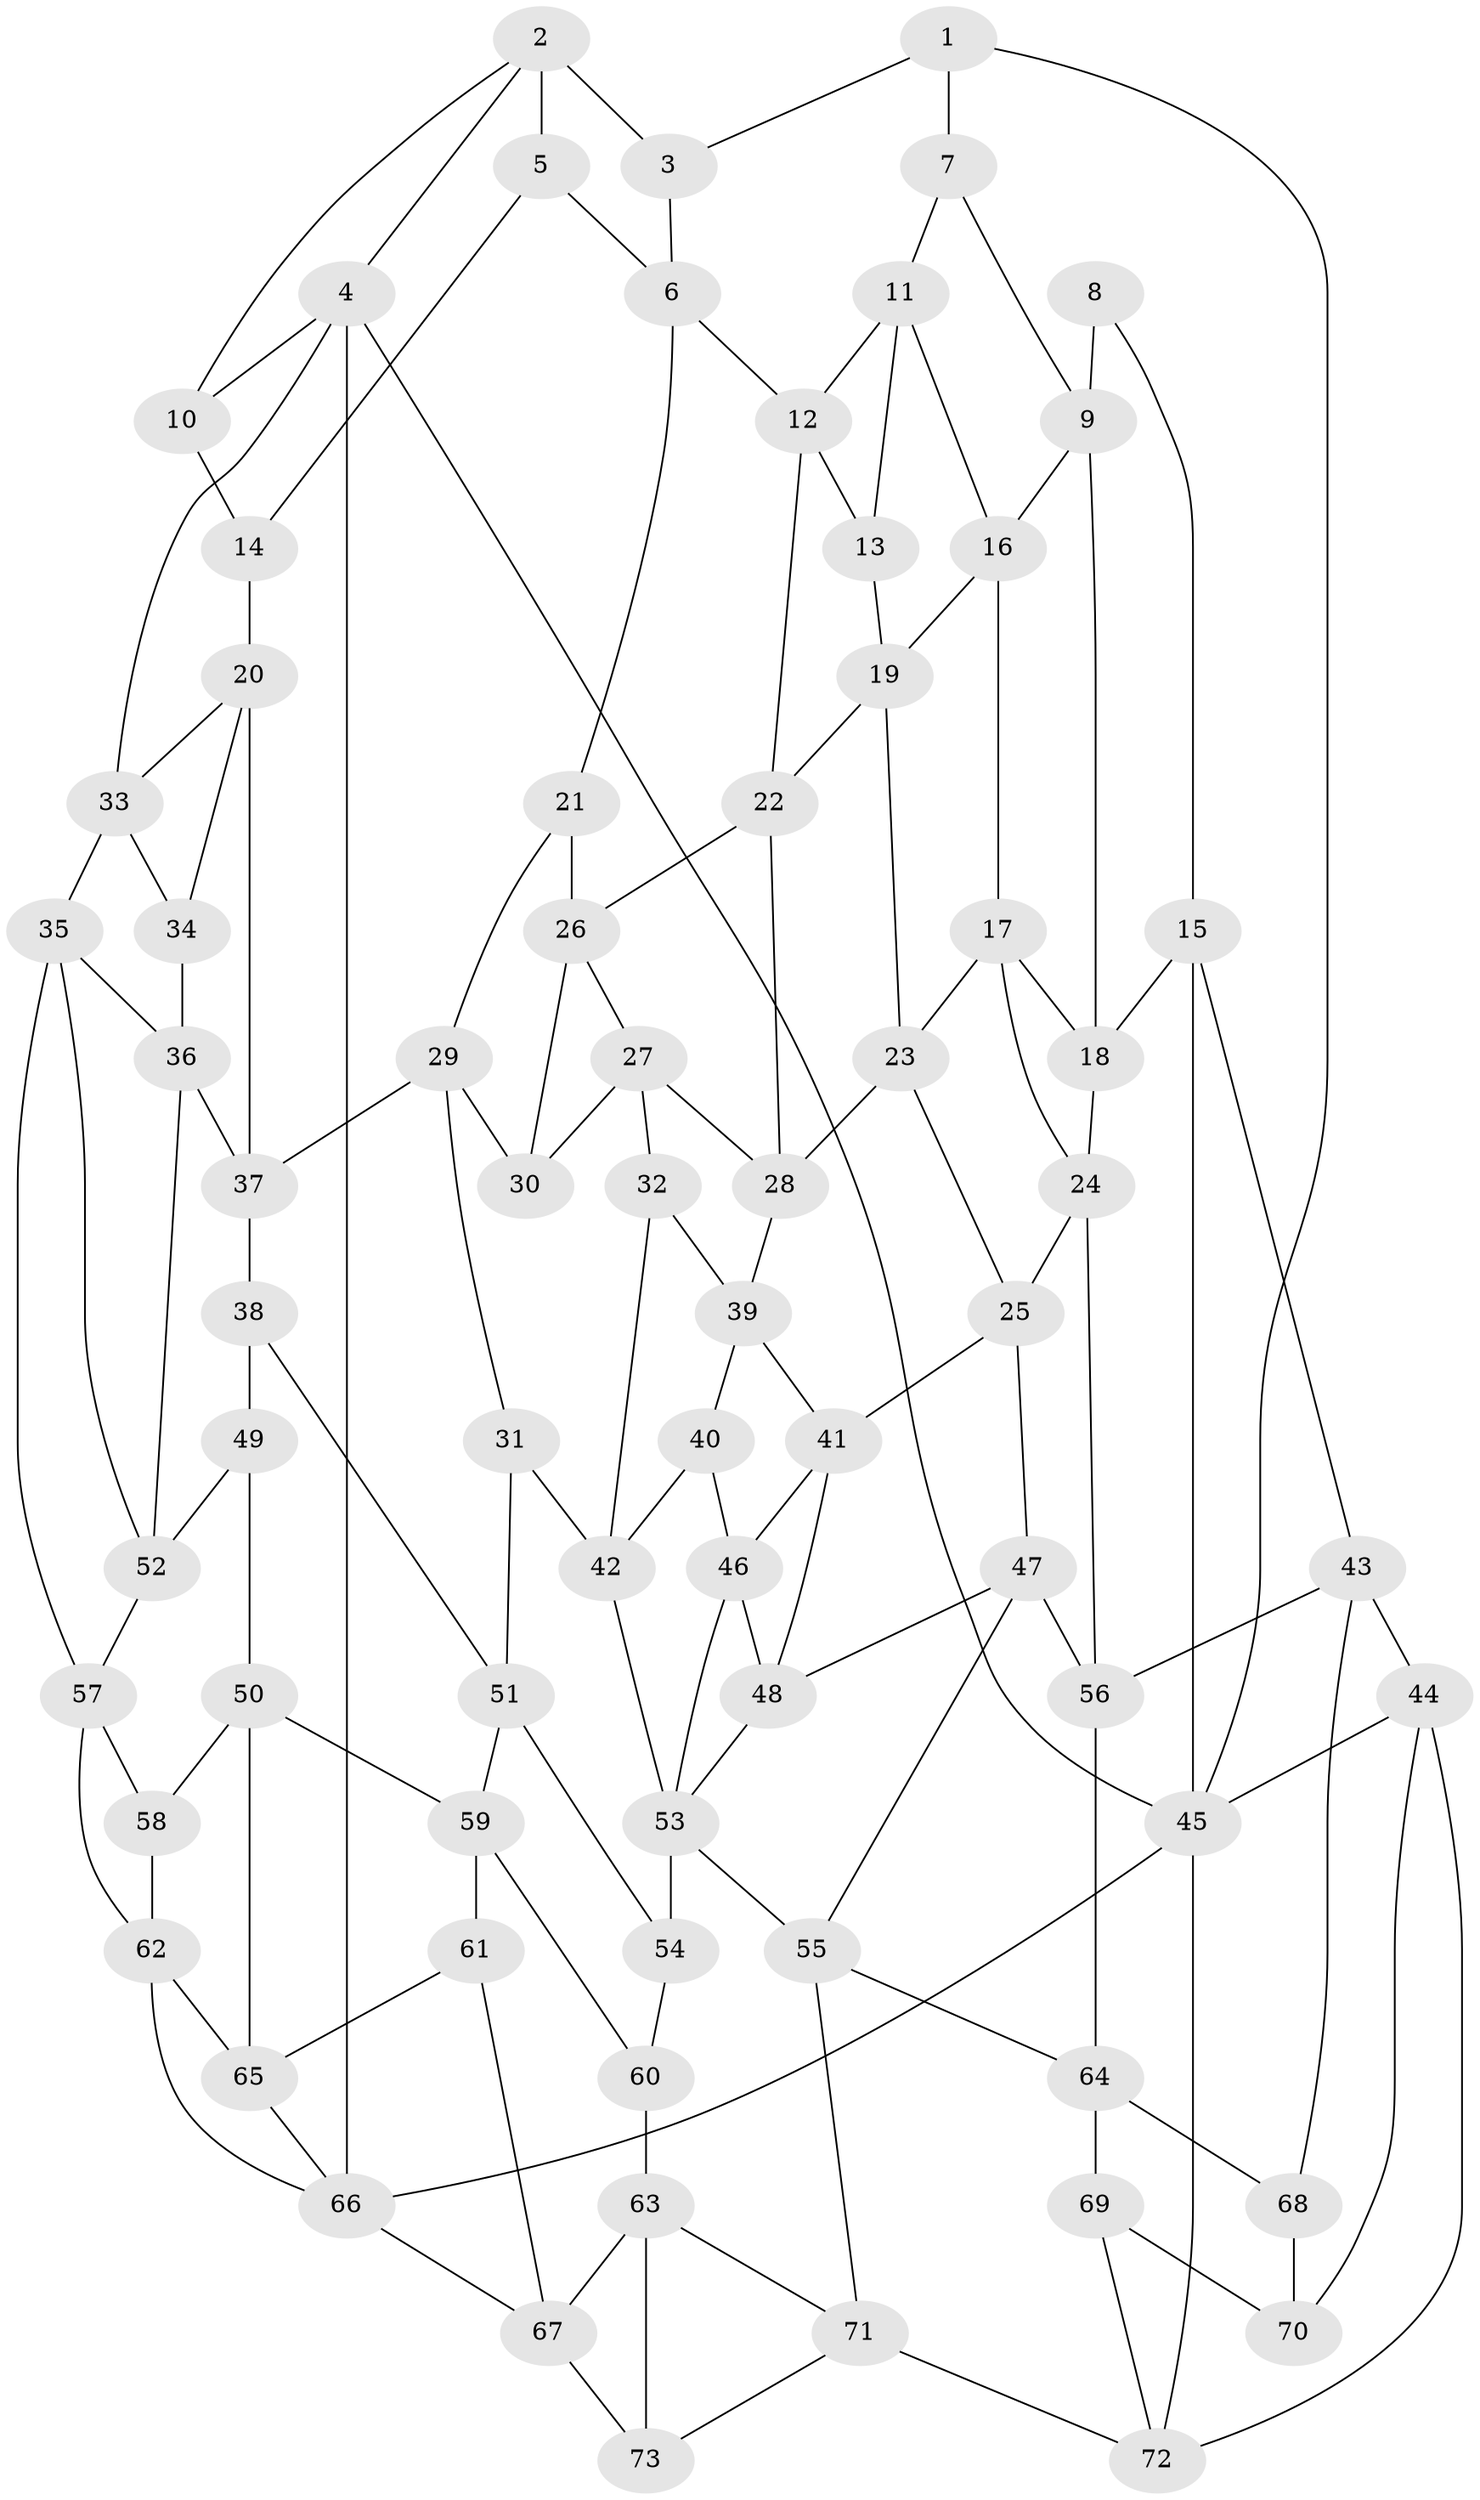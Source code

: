 // original degree distribution, {3: 0.0410958904109589, 6: 0.273972602739726, 4: 0.2328767123287671, 5: 0.4520547945205479}
// Generated by graph-tools (version 1.1) at 2025/51/03/09/25 03:51:03]
// undirected, 73 vertices, 136 edges
graph export_dot {
graph [start="1"]
  node [color=gray90,style=filled];
  1;
  2;
  3;
  4;
  5;
  6;
  7;
  8;
  9;
  10;
  11;
  12;
  13;
  14;
  15;
  16;
  17;
  18;
  19;
  20;
  21;
  22;
  23;
  24;
  25;
  26;
  27;
  28;
  29;
  30;
  31;
  32;
  33;
  34;
  35;
  36;
  37;
  38;
  39;
  40;
  41;
  42;
  43;
  44;
  45;
  46;
  47;
  48;
  49;
  50;
  51;
  52;
  53;
  54;
  55;
  56;
  57;
  58;
  59;
  60;
  61;
  62;
  63;
  64;
  65;
  66;
  67;
  68;
  69;
  70;
  71;
  72;
  73;
  1 -- 3 [weight=1.0];
  1 -- 7 [weight=1.0];
  1 -- 45 [weight=1.0];
  2 -- 3 [weight=2.0];
  2 -- 4 [weight=1.0];
  2 -- 5 [weight=1.0];
  2 -- 10 [weight=1.0];
  3 -- 6 [weight=1.0];
  4 -- 10 [weight=1.0];
  4 -- 33 [weight=1.0];
  4 -- 45 [weight=1.0];
  4 -- 66 [weight=1.0];
  5 -- 6 [weight=1.0];
  5 -- 14 [weight=1.0];
  6 -- 12 [weight=1.0];
  6 -- 21 [weight=1.0];
  7 -- 9 [weight=1.0];
  7 -- 11 [weight=1.0];
  8 -- 9 [weight=1.0];
  8 -- 15 [weight=1.0];
  9 -- 16 [weight=1.0];
  9 -- 18 [weight=1.0];
  10 -- 14 [weight=2.0];
  11 -- 12 [weight=1.0];
  11 -- 13 [weight=1.0];
  11 -- 16 [weight=1.0];
  12 -- 13 [weight=1.0];
  12 -- 22 [weight=1.0];
  13 -- 19 [weight=1.0];
  14 -- 20 [weight=1.0];
  15 -- 18 [weight=1.0];
  15 -- 43 [weight=1.0];
  15 -- 45 [weight=1.0];
  16 -- 17 [weight=1.0];
  16 -- 19 [weight=1.0];
  17 -- 18 [weight=1.0];
  17 -- 23 [weight=1.0];
  17 -- 24 [weight=1.0];
  18 -- 24 [weight=1.0];
  19 -- 22 [weight=1.0];
  19 -- 23 [weight=1.0];
  20 -- 33 [weight=1.0];
  20 -- 34 [weight=1.0];
  20 -- 37 [weight=1.0];
  21 -- 26 [weight=1.0];
  21 -- 29 [weight=1.0];
  22 -- 26 [weight=1.0];
  22 -- 28 [weight=1.0];
  23 -- 25 [weight=1.0];
  23 -- 28 [weight=1.0];
  24 -- 25 [weight=1.0];
  24 -- 56 [weight=1.0];
  25 -- 41 [weight=1.0];
  25 -- 47 [weight=1.0];
  26 -- 27 [weight=1.0];
  26 -- 30 [weight=1.0];
  27 -- 28 [weight=1.0];
  27 -- 30 [weight=1.0];
  27 -- 32 [weight=1.0];
  28 -- 39 [weight=1.0];
  29 -- 30 [weight=1.0];
  29 -- 31 [weight=1.0];
  29 -- 37 [weight=1.0];
  31 -- 42 [weight=1.0];
  31 -- 51 [weight=1.0];
  32 -- 39 [weight=1.0];
  32 -- 42 [weight=1.0];
  33 -- 34 [weight=1.0];
  33 -- 35 [weight=1.0];
  34 -- 36 [weight=1.0];
  35 -- 36 [weight=1.0];
  35 -- 52 [weight=1.0];
  35 -- 57 [weight=1.0];
  36 -- 37 [weight=1.0];
  36 -- 52 [weight=1.0];
  37 -- 38 [weight=1.0];
  38 -- 49 [weight=1.0];
  38 -- 51 [weight=1.0];
  39 -- 40 [weight=1.0];
  39 -- 41 [weight=1.0];
  40 -- 42 [weight=1.0];
  40 -- 46 [weight=1.0];
  41 -- 46 [weight=1.0];
  41 -- 48 [weight=1.0];
  42 -- 53 [weight=1.0];
  43 -- 44 [weight=1.0];
  43 -- 56 [weight=1.0];
  43 -- 68 [weight=1.0];
  44 -- 45 [weight=1.0];
  44 -- 70 [weight=1.0];
  44 -- 72 [weight=1.0];
  45 -- 66 [weight=1.0];
  45 -- 72 [weight=1.0];
  46 -- 48 [weight=1.0];
  46 -- 53 [weight=1.0];
  47 -- 48 [weight=1.0];
  47 -- 55 [weight=1.0];
  47 -- 56 [weight=1.0];
  48 -- 53 [weight=1.0];
  49 -- 50 [weight=1.0];
  49 -- 52 [weight=2.0];
  50 -- 58 [weight=1.0];
  50 -- 59 [weight=1.0];
  50 -- 65 [weight=1.0];
  51 -- 54 [weight=1.0];
  51 -- 59 [weight=1.0];
  52 -- 57 [weight=1.0];
  53 -- 54 [weight=2.0];
  53 -- 55 [weight=1.0];
  54 -- 60 [weight=1.0];
  55 -- 64 [weight=1.0];
  55 -- 71 [weight=1.0];
  56 -- 64 [weight=1.0];
  57 -- 58 [weight=1.0];
  57 -- 62 [weight=1.0];
  58 -- 62 [weight=1.0];
  59 -- 60 [weight=1.0];
  59 -- 61 [weight=1.0];
  60 -- 63 [weight=1.0];
  61 -- 65 [weight=1.0];
  61 -- 67 [weight=1.0];
  62 -- 65 [weight=1.0];
  62 -- 66 [weight=1.0];
  63 -- 67 [weight=1.0];
  63 -- 71 [weight=1.0];
  63 -- 73 [weight=1.0];
  64 -- 68 [weight=1.0];
  64 -- 69 [weight=1.0];
  65 -- 66 [weight=1.0];
  66 -- 67 [weight=1.0];
  67 -- 73 [weight=1.0];
  68 -- 70 [weight=1.0];
  69 -- 70 [weight=1.0];
  69 -- 72 [weight=1.0];
  71 -- 72 [weight=1.0];
  71 -- 73 [weight=1.0];
}
